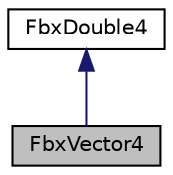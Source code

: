 digraph "FbxVector4"
{
  edge [fontname="Helvetica",fontsize="10",labelfontname="Helvetica",labelfontsize="10"];
  node [fontname="Helvetica",fontsize="10",shape=record];
  Node0 [label="FbxVector4",height=0.2,width=0.4,color="black", fillcolor="grey75", style="filled", fontcolor="black"];
  Node1 -> Node0 [dir="back",color="midnightblue",fontsize="10",style="solid"];
  Node1 [label="FbxDouble4",height=0.2,width=0.4,color="black", fillcolor="white", style="filled",URL="$class_fbx_vector_template4.html"];
}
